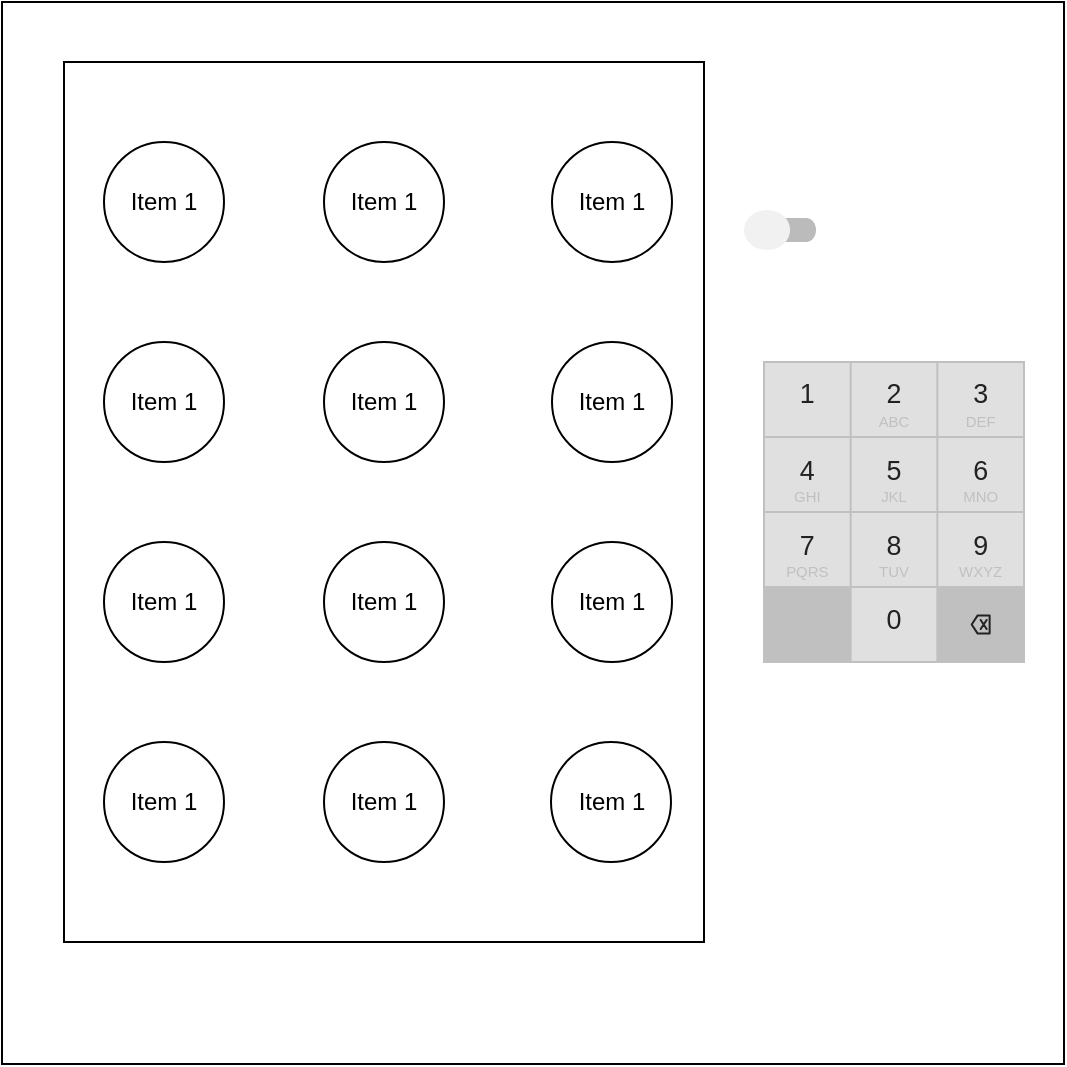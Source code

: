 <mxfile version="21.0.10" type="device"><diagram name="Seite-1" id="tYhdxR2empTnIcR-apRT"><mxGraphModel dx="1050" dy="575" grid="1" gridSize="10" guides="1" tooltips="1" connect="1" arrows="1" fold="1" page="1" pageScale="1" pageWidth="827" pageHeight="1169" math="0" shadow="0"><root><mxCell id="0"/><mxCell id="1" parent="0"/><mxCell id="CNkLCHXTx4sVxT7cLPGa-1" value="" style="whiteSpace=wrap;html=1;aspect=fixed;" vertex="1" parent="1"><mxGeometry x="109" y="100" width="531" height="531" as="geometry"/></mxCell><mxCell id="CNkLCHXTx4sVxT7cLPGa-3" value="" style="rounded=0;whiteSpace=wrap;html=1;" vertex="1" parent="1"><mxGeometry x="140" y="130" width="320" height="440" as="geometry"/></mxCell><mxCell id="CNkLCHXTx4sVxT7cLPGa-4" value="Item 1" style="ellipse;whiteSpace=wrap;html=1;aspect=fixed;" vertex="1" parent="1"><mxGeometry x="160" y="170" width="60" height="60" as="geometry"/></mxCell><mxCell id="CNkLCHXTx4sVxT7cLPGa-5" value="Item 1" style="ellipse;whiteSpace=wrap;html=1;aspect=fixed;" vertex="1" parent="1"><mxGeometry x="384" y="370" width="60" height="60" as="geometry"/></mxCell><mxCell id="CNkLCHXTx4sVxT7cLPGa-6" value="Item 1" style="ellipse;whiteSpace=wrap;html=1;aspect=fixed;" vertex="1" parent="1"><mxGeometry x="384" y="270" width="60" height="60" as="geometry"/></mxCell><mxCell id="CNkLCHXTx4sVxT7cLPGa-7" value="Item 1" style="ellipse;whiteSpace=wrap;html=1;aspect=fixed;" vertex="1" parent="1"><mxGeometry x="384" y="170" width="60" height="60" as="geometry"/></mxCell><mxCell id="CNkLCHXTx4sVxT7cLPGa-8" value="Item 1" style="ellipse;whiteSpace=wrap;html=1;aspect=fixed;" vertex="1" parent="1"><mxGeometry x="160" y="470" width="60" height="60" as="geometry"/></mxCell><mxCell id="CNkLCHXTx4sVxT7cLPGa-9" value="Item 1" style="ellipse;whiteSpace=wrap;html=1;aspect=fixed;" vertex="1" parent="1"><mxGeometry x="160" y="370" width="60" height="60" as="geometry"/></mxCell><mxCell id="CNkLCHXTx4sVxT7cLPGa-10" value="Item 1" style="ellipse;whiteSpace=wrap;html=1;aspect=fixed;" vertex="1" parent="1"><mxGeometry x="160" y="270" width="60" height="60" as="geometry"/></mxCell><mxCell id="CNkLCHXTx4sVxT7cLPGa-11" value="Item 1" style="ellipse;whiteSpace=wrap;html=1;aspect=fixed;" vertex="1" parent="1"><mxGeometry x="270" y="370" width="60" height="60" as="geometry"/></mxCell><mxCell id="CNkLCHXTx4sVxT7cLPGa-12" value="Item 1" style="ellipse;whiteSpace=wrap;html=1;aspect=fixed;" vertex="1" parent="1"><mxGeometry x="270" y="270" width="60" height="60" as="geometry"/></mxCell><mxCell id="CNkLCHXTx4sVxT7cLPGa-13" value="Item 1" style="ellipse;whiteSpace=wrap;html=1;aspect=fixed;" vertex="1" parent="1"><mxGeometry x="270" y="170" width="60" height="60" as="geometry"/></mxCell><mxCell id="CNkLCHXTx4sVxT7cLPGa-14" value="Item 1" style="ellipse;whiteSpace=wrap;html=1;aspect=fixed;" vertex="1" parent="1"><mxGeometry x="383.5" y="470" width="60" height="60" as="geometry"/></mxCell><mxCell id="CNkLCHXTx4sVxT7cLPGa-15" value="Item 1" style="ellipse;whiteSpace=wrap;html=1;aspect=fixed;" vertex="1" parent="1"><mxGeometry x="270" y="470" width="60" height="60" as="geometry"/></mxCell><mxCell id="CNkLCHXTx4sVxT7cLPGa-16" value="" style="html=1;verticalLabelPosition=bottom;labelBackgroundColor=#ffffff;verticalAlign=top;shadow=0;dashed=0;strokeWidth=2;shape=mxgraph.ios7.misc.number_pad;strokeWidth=1;" vertex="1" parent="1"><mxGeometry x="490" y="280" width="130" height="150" as="geometry"/></mxCell><mxCell id="CNkLCHXTx4sVxT7cLPGa-17" value="" style="shape=image;html=1;verticalAlign=top;verticalLabelPosition=bottom;labelBackgroundColor=#ffffff;imageAspect=0;aspect=fixed;image=https://cdn4.iconfinder.com/data/icons/essential-app-2/16/cash-money-coin-value-128.png" vertex="1" parent="1"><mxGeometry x="552" y="180" width="68" height="68" as="geometry"/></mxCell><mxCell id="CNkLCHXTx4sVxT7cLPGa-18" value="" style="dashed=0;labelPosition=right;align=left;shape=mxgraph.gmdl.switch;aspect=fixed;switchState=off;strokeColor=none;fillColor=#0E9D57;sketch=0;html=1;" vertex="1" parent="1"><mxGeometry x="480" y="204" width="36" height="20" as="geometry"/></mxCell><mxCell id="CNkLCHXTx4sVxT7cLPGa-19" value="" style="shape=image;html=1;verticalAlign=top;verticalLabelPosition=bottom;labelBackgroundColor=#ffffff;imageAspect=0;aspect=fixed;image=https://cdn1.iconfinder.com/data/icons/essential-pack-3/24/82.output-128.png" vertex="1" parent="1"><mxGeometry x="500" y="460" width="98" height="98" as="geometry"/></mxCell></root></mxGraphModel></diagram></mxfile>
